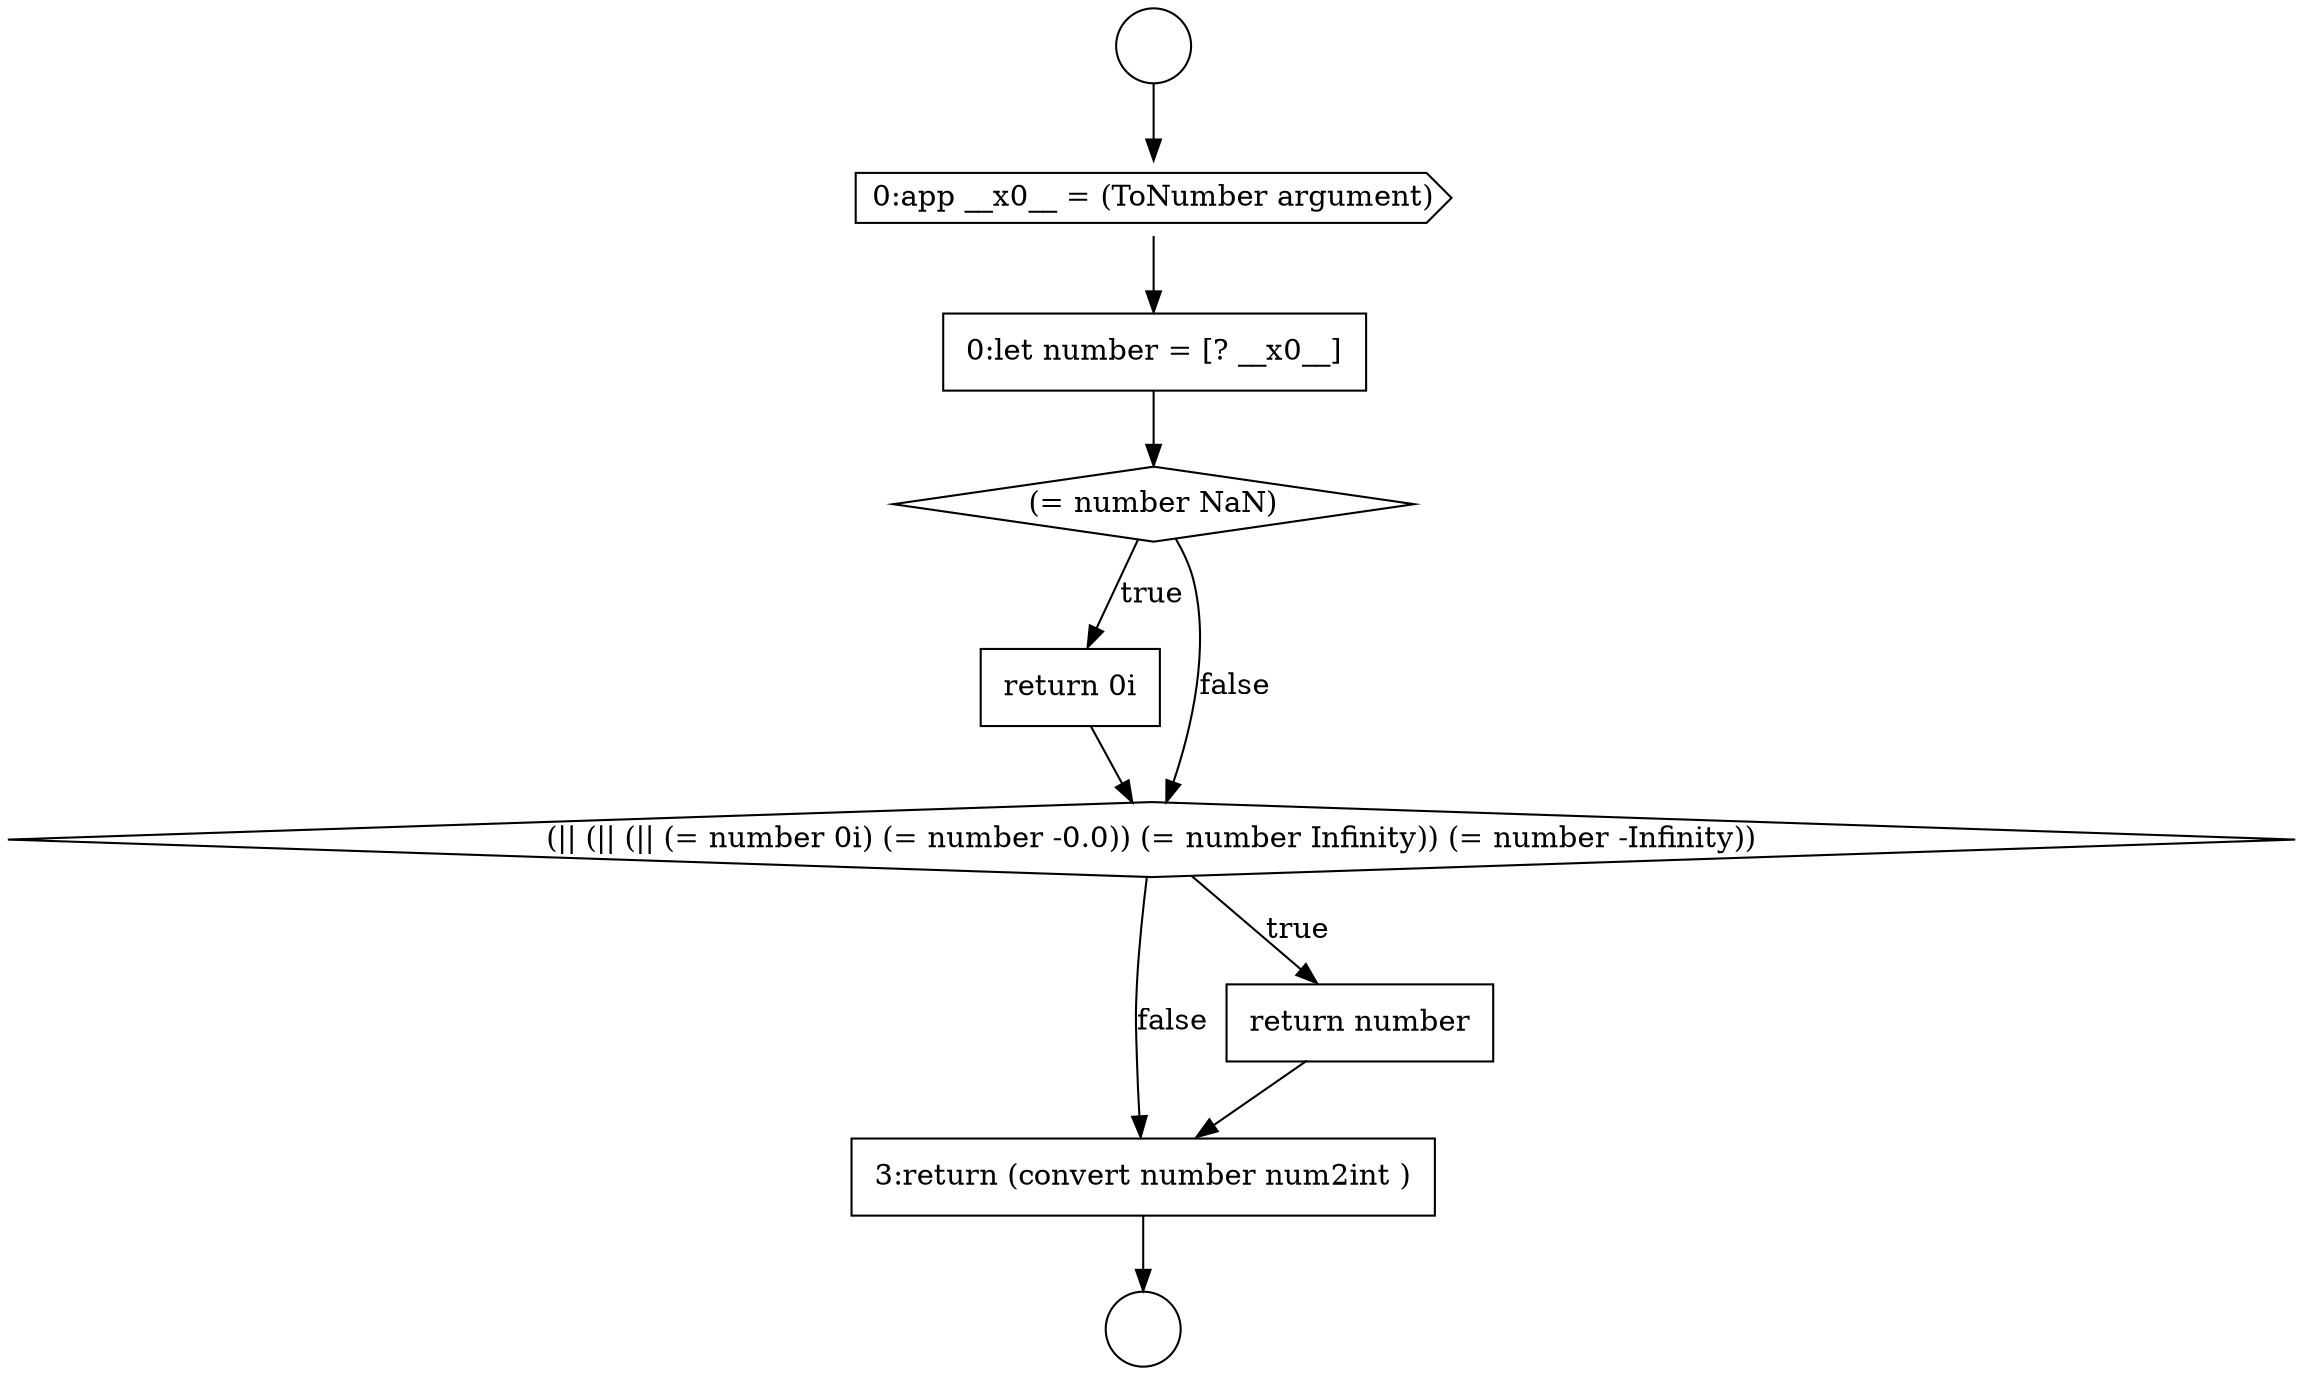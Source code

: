 digraph {
  node347 [shape=none, margin=0, label=<<font color="black">
    <table border="0" cellborder="1" cellspacing="0" cellpadding="10">
      <tr><td align="left">3:return (convert number num2int )</td></tr>
    </table>
  </font>> color="black" fillcolor="white" style=filled]
  node340 [shape=circle label=" " color="black" fillcolor="white" style=filled]
  node344 [shape=none, margin=0, label=<<font color="black">
    <table border="0" cellborder="1" cellspacing="0" cellpadding="10">
      <tr><td align="left">return 0i</td></tr>
    </table>
  </font>> color="black" fillcolor="white" style=filled]
  node339 [shape=circle label=" " color="black" fillcolor="white" style=filled]
  node343 [shape=diamond, label=<<font color="black">(= number NaN)</font>> color="black" fillcolor="white" style=filled]
  node345 [shape=diamond, label=<<font color="black">(|| (|| (|| (= number 0i) (= number -0.0)) (= number Infinity)) (= number -Infinity))</font>> color="black" fillcolor="white" style=filled]
  node342 [shape=none, margin=0, label=<<font color="black">
    <table border="0" cellborder="1" cellspacing="0" cellpadding="10">
      <tr><td align="left">0:let number = [? __x0__]</td></tr>
    </table>
  </font>> color="black" fillcolor="white" style=filled]
  node346 [shape=none, margin=0, label=<<font color="black">
    <table border="0" cellborder="1" cellspacing="0" cellpadding="10">
      <tr><td align="left">return number</td></tr>
    </table>
  </font>> color="black" fillcolor="white" style=filled]
  node341 [shape=cds, label=<<font color="black">0:app __x0__ = (ToNumber argument)</font>> color="black" fillcolor="white" style=filled]
  node342 -> node343 [ color="black"]
  node339 -> node341 [ color="black"]
  node341 -> node342 [ color="black"]
  node344 -> node345 [ color="black"]
  node346 -> node347 [ color="black"]
  node345 -> node346 [label=<<font color="black">true</font>> color="black"]
  node345 -> node347 [label=<<font color="black">false</font>> color="black"]
  node347 -> node340 [ color="black"]
  node343 -> node344 [label=<<font color="black">true</font>> color="black"]
  node343 -> node345 [label=<<font color="black">false</font>> color="black"]
}
